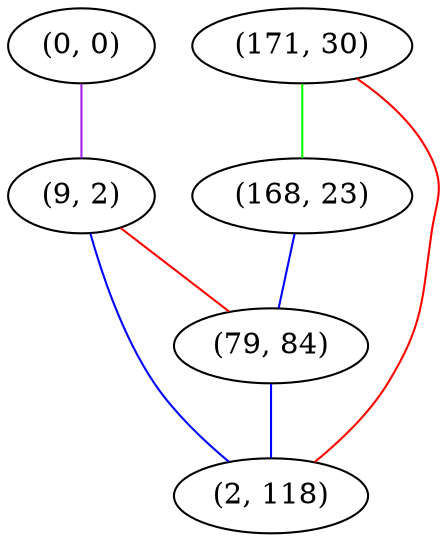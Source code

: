 graph "" {
"(0, 0)";
"(171, 30)";
"(168, 23)";
"(9, 2)";
"(79, 84)";
"(2, 118)";
"(0, 0)" -- "(9, 2)"  [color=purple, key=0, weight=4];
"(171, 30)" -- "(2, 118)"  [color=red, key=0, weight=1];
"(171, 30)" -- "(168, 23)"  [color=green, key=0, weight=2];
"(168, 23)" -- "(79, 84)"  [color=blue, key=0, weight=3];
"(9, 2)" -- "(79, 84)"  [color=red, key=0, weight=1];
"(9, 2)" -- "(2, 118)"  [color=blue, key=0, weight=3];
"(79, 84)" -- "(2, 118)"  [color=blue, key=0, weight=3];
}
